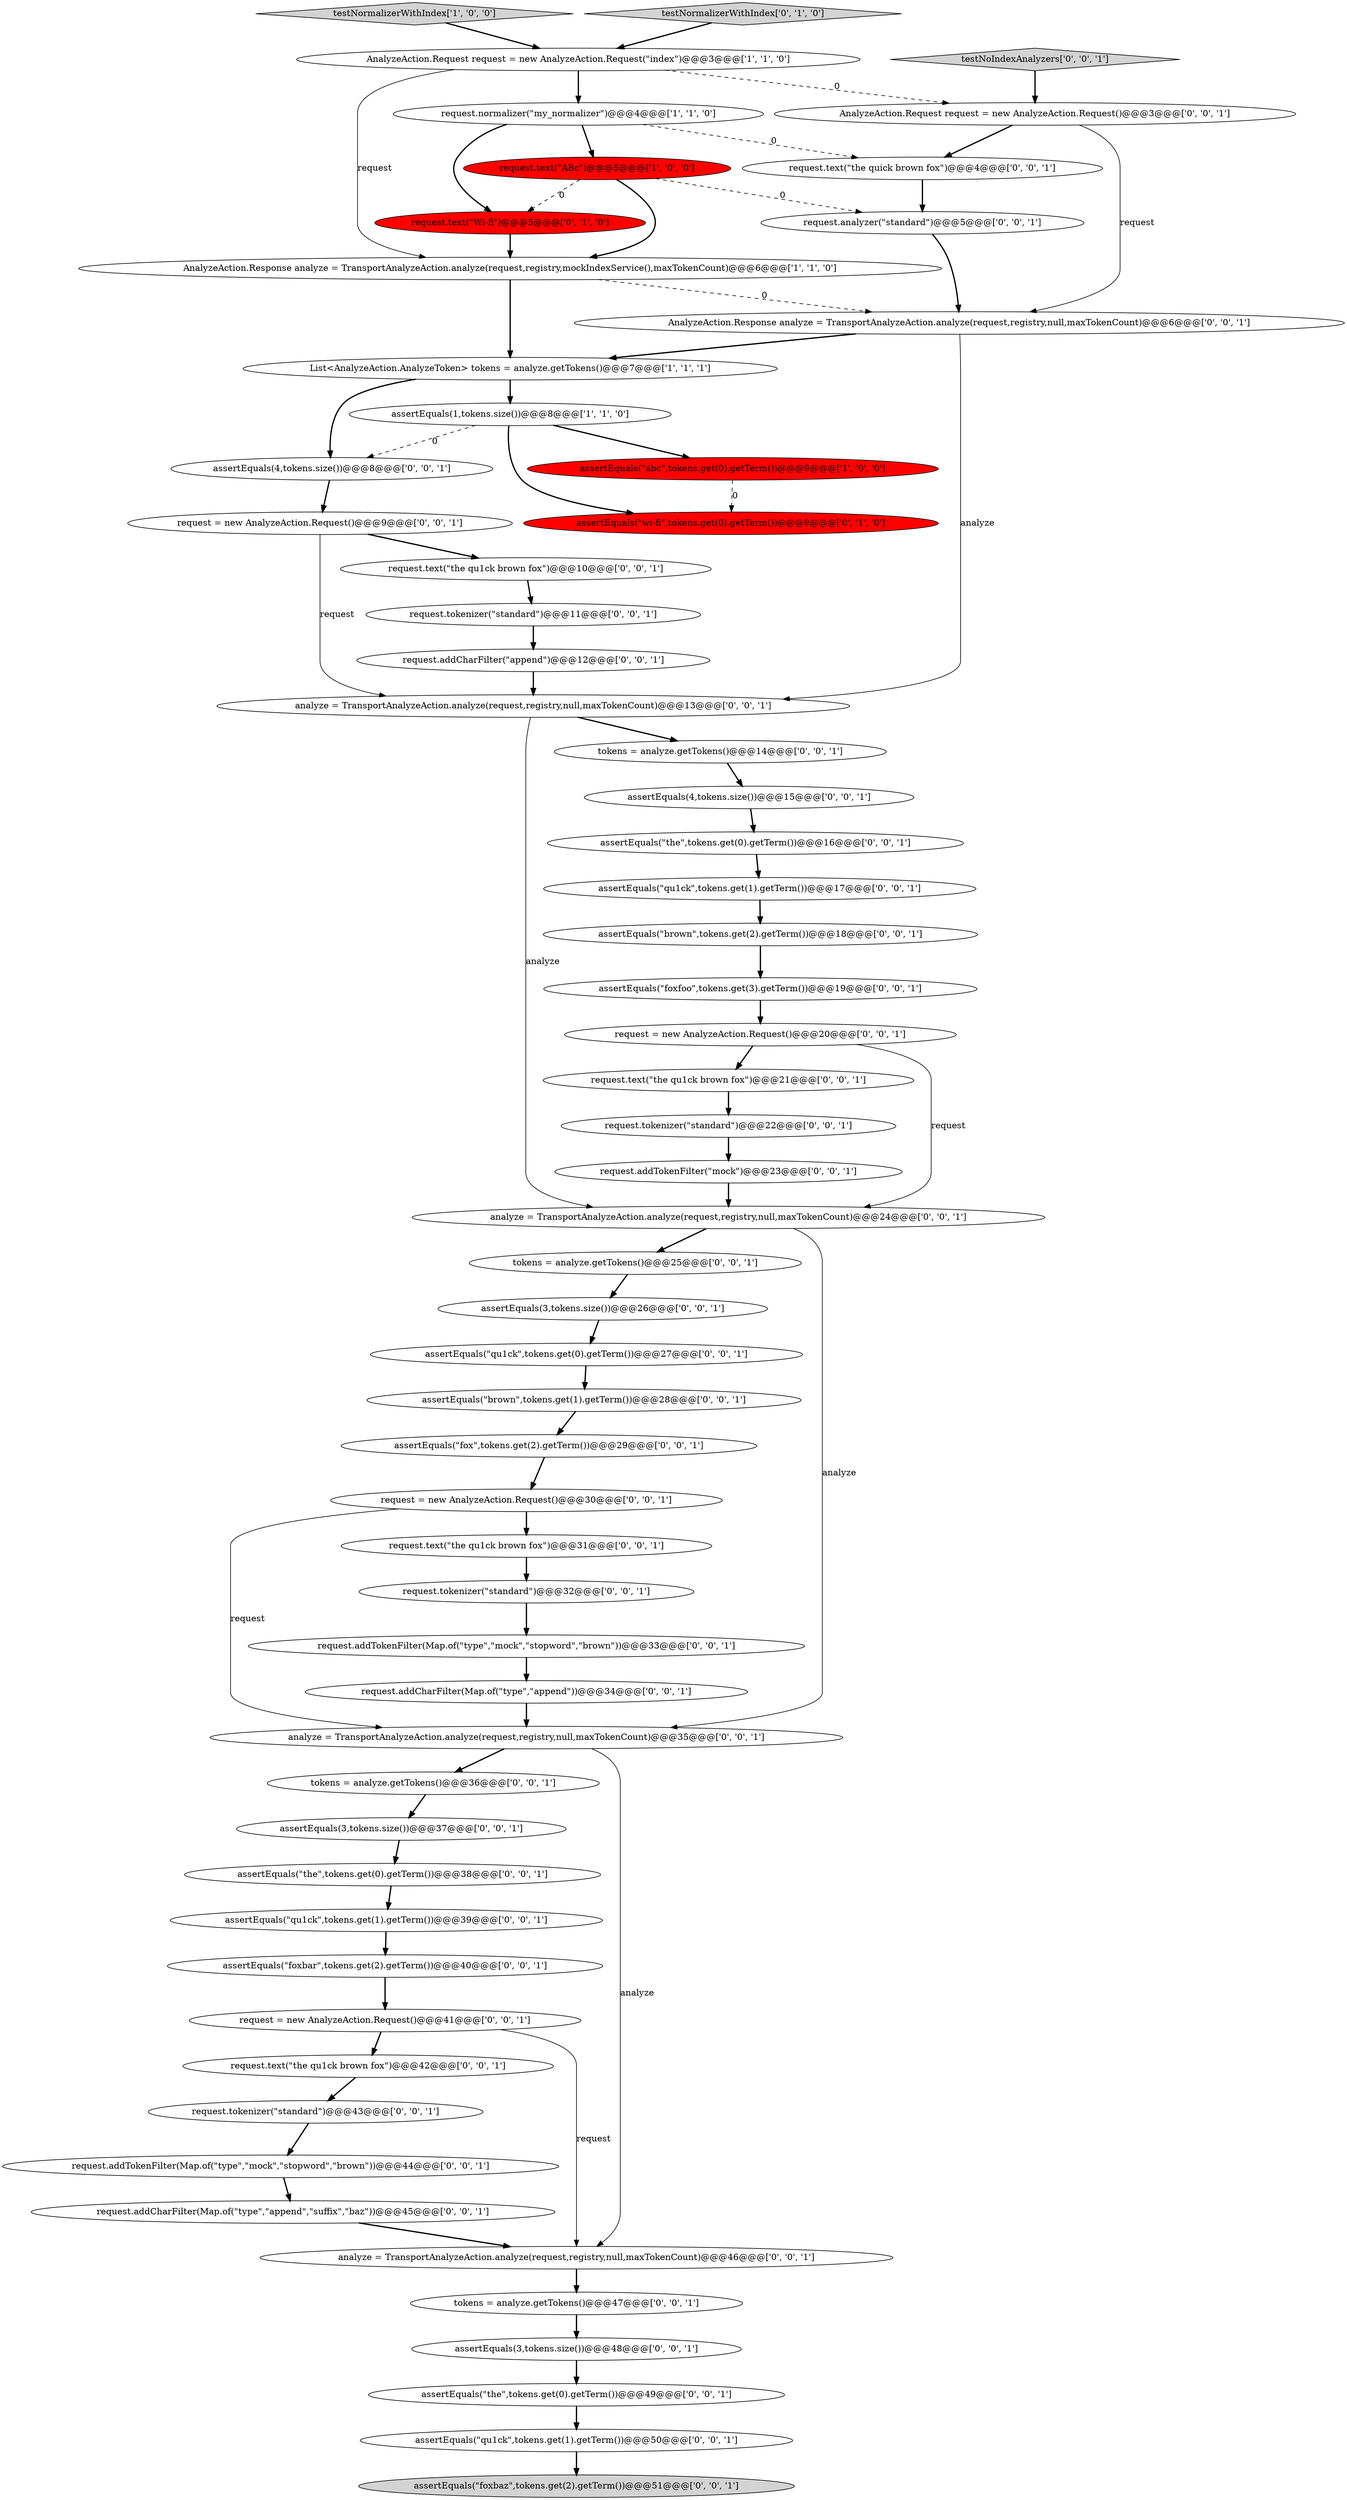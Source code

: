 digraph {
12 [style = filled, label = "AnalyzeAction.Request request = new AnalyzeAction.Request()@@@3@@@['0', '0', '1']", fillcolor = white, shape = ellipse image = "AAA0AAABBB3BBB"];
47 [style = filled, label = "assertEquals(\"foxbar\",tokens.get(2).getTerm())@@@40@@@['0', '0', '1']", fillcolor = white, shape = ellipse image = "AAA0AAABBB3BBB"];
53 [style = filled, label = "assertEquals(3,tokens.size())@@@37@@@['0', '0', '1']", fillcolor = white, shape = ellipse image = "AAA0AAABBB3BBB"];
33 [style = filled, label = "request.addCharFilter(Map.of(\"type\",\"append\"))@@@34@@@['0', '0', '1']", fillcolor = white, shape = ellipse image = "AAA0AAABBB3BBB"];
43 [style = filled, label = "request = new AnalyzeAction.Request()@@@30@@@['0', '0', '1']", fillcolor = white, shape = ellipse image = "AAA0AAABBB3BBB"];
18 [style = filled, label = "tokens = analyze.getTokens()@@@25@@@['0', '0', '1']", fillcolor = white, shape = ellipse image = "AAA0AAABBB3BBB"];
55 [style = filled, label = "analyze = TransportAnalyzeAction.analyze(request,registry,null,maxTokenCount)@@@13@@@['0', '0', '1']", fillcolor = white, shape = ellipse image = "AAA0AAABBB3BBB"];
38 [style = filled, label = "request = new AnalyzeAction.Request()@@@20@@@['0', '0', '1']", fillcolor = white, shape = ellipse image = "AAA0AAABBB3BBB"];
42 [style = filled, label = "request.tokenizer(\"standard\")@@@22@@@['0', '0', '1']", fillcolor = white, shape = ellipse image = "AAA0AAABBB3BBB"];
52 [style = filled, label = "assertEquals(\"brown\",tokens.get(1).getTerm())@@@28@@@['0', '0', '1']", fillcolor = white, shape = ellipse image = "AAA0AAABBB3BBB"];
44 [style = filled, label = "tokens = analyze.getTokens()@@@47@@@['0', '0', '1']", fillcolor = white, shape = ellipse image = "AAA0AAABBB3BBB"];
48 [style = filled, label = "analyze = TransportAnalyzeAction.analyze(request,registry,null,maxTokenCount)@@@46@@@['0', '0', '1']", fillcolor = white, shape = ellipse image = "AAA0AAABBB3BBB"];
41 [style = filled, label = "tokens = analyze.getTokens()@@@14@@@['0', '0', '1']", fillcolor = white, shape = ellipse image = "AAA0AAABBB3BBB"];
15 [style = filled, label = "request.text(\"the qu1ck brown fox\")@@@42@@@['0', '0', '1']", fillcolor = white, shape = ellipse image = "AAA0AAABBB3BBB"];
6 [style = filled, label = "request.text(\"ABc\")@@@5@@@['1', '0', '0']", fillcolor = red, shape = ellipse image = "AAA1AAABBB1BBB"];
5 [style = filled, label = "List<AnalyzeAction.AnalyzeToken> tokens = analyze.getTokens()@@@7@@@['1', '1', '1']", fillcolor = white, shape = ellipse image = "AAA0AAABBB1BBB"];
20 [style = filled, label = "request.text(\"the qu1ck brown fox\")@@@31@@@['0', '0', '1']", fillcolor = white, shape = ellipse image = "AAA0AAABBB3BBB"];
57 [style = filled, label = "assertEquals(\"the\",tokens.get(0).getTerm())@@@38@@@['0', '0', '1']", fillcolor = white, shape = ellipse image = "AAA0AAABBB3BBB"];
29 [style = filled, label = "request.tokenizer(\"standard\")@@@43@@@['0', '0', '1']", fillcolor = white, shape = ellipse image = "AAA0AAABBB3BBB"];
30 [style = filled, label = "AnalyzeAction.Response analyze = TransportAnalyzeAction.analyze(request,registry,null,maxTokenCount)@@@6@@@['0', '0', '1']", fillcolor = white, shape = ellipse image = "AAA0AAABBB3BBB"];
8 [style = filled, label = "request.text(\"Wi-fi\")@@@5@@@['0', '1', '0']", fillcolor = red, shape = ellipse image = "AAA1AAABBB2BBB"];
56 [style = filled, label = "request.addTokenFilter(\"mock\")@@@23@@@['0', '0', '1']", fillcolor = white, shape = ellipse image = "AAA0AAABBB3BBB"];
16 [style = filled, label = "testNoIndexAnalyzers['0', '0', '1']", fillcolor = lightgray, shape = diamond image = "AAA0AAABBB3BBB"];
2 [style = filled, label = "AnalyzeAction.Request request = new AnalyzeAction.Request(\"index\")@@@3@@@['1', '1', '0']", fillcolor = white, shape = ellipse image = "AAA0AAABBB1BBB"];
25 [style = filled, label = "assertEquals(\"foxfoo\",tokens.get(3).getTerm())@@@19@@@['0', '0', '1']", fillcolor = white, shape = ellipse image = "AAA0AAABBB3BBB"];
10 [style = filled, label = "assertEquals(\"wi-fi\",tokens.get(0).getTerm())@@@9@@@['0', '1', '0']", fillcolor = red, shape = ellipse image = "AAA1AAABBB2BBB"];
31 [style = filled, label = "assertEquals(\"fox\",tokens.get(2).getTerm())@@@29@@@['0', '0', '1']", fillcolor = white, shape = ellipse image = "AAA0AAABBB3BBB"];
51 [style = filled, label = "analyze = TransportAnalyzeAction.analyze(request,registry,null,maxTokenCount)@@@24@@@['0', '0', '1']", fillcolor = white, shape = ellipse image = "AAA0AAABBB3BBB"];
22 [style = filled, label = "request.tokenizer(\"standard\")@@@32@@@['0', '0', '1']", fillcolor = white, shape = ellipse image = "AAA0AAABBB3BBB"];
4 [style = filled, label = "testNormalizerWithIndex['1', '0', '0']", fillcolor = lightgray, shape = diamond image = "AAA0AAABBB1BBB"];
27 [style = filled, label = "request.text(\"the qu1ck brown fox\")@@@21@@@['0', '0', '1']", fillcolor = white, shape = ellipse image = "AAA0AAABBB3BBB"];
28 [style = filled, label = "request.text(\"the qu1ck brown fox\")@@@10@@@['0', '0', '1']", fillcolor = white, shape = ellipse image = "AAA0AAABBB3BBB"];
45 [style = filled, label = "request.addCharFilter(Map.of(\"type\",\"append\",\"suffix\",\"baz\"))@@@45@@@['0', '0', '1']", fillcolor = white, shape = ellipse image = "AAA0AAABBB3BBB"];
59 [style = filled, label = "request = new AnalyzeAction.Request()@@@9@@@['0', '0', '1']", fillcolor = white, shape = ellipse image = "AAA0AAABBB3BBB"];
37 [style = filled, label = "assertEquals(\"foxbaz\",tokens.get(2).getTerm())@@@51@@@['0', '0', '1']", fillcolor = lightgray, shape = ellipse image = "AAA0AAABBB3BBB"];
14 [style = filled, label = "assertEquals(\"qu1ck\",tokens.get(1).getTerm())@@@17@@@['0', '0', '1']", fillcolor = white, shape = ellipse image = "AAA0AAABBB3BBB"];
21 [style = filled, label = "tokens = analyze.getTokens()@@@36@@@['0', '0', '1']", fillcolor = white, shape = ellipse image = "AAA0AAABBB3BBB"];
19 [style = filled, label = "assertEquals(4,tokens.size())@@@8@@@['0', '0', '1']", fillcolor = white, shape = ellipse image = "AAA0AAABBB3BBB"];
13 [style = filled, label = "request.addCharFilter(\"append\")@@@12@@@['0', '0', '1']", fillcolor = white, shape = ellipse image = "AAA0AAABBB3BBB"];
9 [style = filled, label = "testNormalizerWithIndex['0', '1', '0']", fillcolor = lightgray, shape = diamond image = "AAA0AAABBB2BBB"];
54 [style = filled, label = "assertEquals(\"the\",tokens.get(0).getTerm())@@@49@@@['0', '0', '1']", fillcolor = white, shape = ellipse image = "AAA0AAABBB3BBB"];
49 [style = filled, label = "request.analyzer(\"standard\")@@@5@@@['0', '0', '1']", fillcolor = white, shape = ellipse image = "AAA0AAABBB3BBB"];
35 [style = filled, label = "request.addTokenFilter(Map.of(\"type\",\"mock\",\"stopword\",\"brown\"))@@@33@@@['0', '0', '1']", fillcolor = white, shape = ellipse image = "AAA0AAABBB3BBB"];
39 [style = filled, label = "analyze = TransportAnalyzeAction.analyze(request,registry,null,maxTokenCount)@@@35@@@['0', '0', '1']", fillcolor = white, shape = ellipse image = "AAA0AAABBB3BBB"];
17 [style = filled, label = "request.addTokenFilter(Map.of(\"type\",\"mock\",\"stopword\",\"brown\"))@@@44@@@['0', '0', '1']", fillcolor = white, shape = ellipse image = "AAA0AAABBB3BBB"];
11 [style = filled, label = "assertEquals(3,tokens.size())@@@26@@@['0', '0', '1']", fillcolor = white, shape = ellipse image = "AAA0AAABBB3BBB"];
32 [style = filled, label = "request.tokenizer(\"standard\")@@@11@@@['0', '0', '1']", fillcolor = white, shape = ellipse image = "AAA0AAABBB3BBB"];
50 [style = filled, label = "request.text(\"the quick brown fox\")@@@4@@@['0', '0', '1']", fillcolor = white, shape = ellipse image = "AAA0AAABBB3BBB"];
24 [style = filled, label = "assertEquals(\"qu1ck\",tokens.get(1).getTerm())@@@50@@@['0', '0', '1']", fillcolor = white, shape = ellipse image = "AAA0AAABBB3BBB"];
1 [style = filled, label = "AnalyzeAction.Response analyze = TransportAnalyzeAction.analyze(request,registry,mockIndexService(),maxTokenCount)@@@6@@@['1', '1', '0']", fillcolor = white, shape = ellipse image = "AAA0AAABBB1BBB"];
34 [style = filled, label = "request = new AnalyzeAction.Request()@@@41@@@['0', '0', '1']", fillcolor = white, shape = ellipse image = "AAA0AAABBB3BBB"];
40 [style = filled, label = "assertEquals(\"brown\",tokens.get(2).getTerm())@@@18@@@['0', '0', '1']", fillcolor = white, shape = ellipse image = "AAA0AAABBB3BBB"];
0 [style = filled, label = "request.normalizer(\"my_normalizer\")@@@4@@@['1', '1', '0']", fillcolor = white, shape = ellipse image = "AAA0AAABBB1BBB"];
26 [style = filled, label = "assertEquals(\"qu1ck\",tokens.get(0).getTerm())@@@27@@@['0', '0', '1']", fillcolor = white, shape = ellipse image = "AAA0AAABBB3BBB"];
46 [style = filled, label = "assertEquals(3,tokens.size())@@@48@@@['0', '0', '1']", fillcolor = white, shape = ellipse image = "AAA0AAABBB3BBB"];
58 [style = filled, label = "assertEquals(4,tokens.size())@@@15@@@['0', '0', '1']", fillcolor = white, shape = ellipse image = "AAA0AAABBB3BBB"];
23 [style = filled, label = "assertEquals(\"qu1ck\",tokens.get(1).getTerm())@@@39@@@['0', '0', '1']", fillcolor = white, shape = ellipse image = "AAA0AAABBB3BBB"];
36 [style = filled, label = "assertEquals(\"the\",tokens.get(0).getTerm())@@@16@@@['0', '0', '1']", fillcolor = white, shape = ellipse image = "AAA0AAABBB3BBB"];
7 [style = filled, label = "assertEquals(1,tokens.size())@@@8@@@['1', '1', '0']", fillcolor = white, shape = ellipse image = "AAA0AAABBB1BBB"];
3 [style = filled, label = "assertEquals(\"abc\",tokens.get(0).getTerm())@@@9@@@['1', '0', '0']", fillcolor = red, shape = ellipse image = "AAA1AAABBB1BBB"];
1->5 [style = bold, label=""];
58->36 [style = bold, label=""];
12->50 [style = bold, label=""];
43->39 [style = solid, label="request"];
29->17 [style = bold, label=""];
6->8 [style = dashed, label="0"];
55->41 [style = bold, label=""];
13->55 [style = bold, label=""];
0->6 [style = bold, label=""];
7->10 [style = bold, label=""];
9->2 [style = bold, label=""];
21->53 [style = bold, label=""];
53->57 [style = bold, label=""];
39->48 [style = solid, label="analyze"];
59->55 [style = solid, label="request"];
34->48 [style = solid, label="request"];
1->30 [style = dashed, label="0"];
18->11 [style = bold, label=""];
43->20 [style = bold, label=""];
35->33 [style = bold, label=""];
34->15 [style = bold, label=""];
40->25 [style = bold, label=""];
38->27 [style = bold, label=""];
17->45 [style = bold, label=""];
4->2 [style = bold, label=""];
48->44 [style = bold, label=""];
19->59 [style = bold, label=""];
36->14 [style = bold, label=""];
45->48 [style = bold, label=""];
51->39 [style = solid, label="analyze"];
50->49 [style = bold, label=""];
7->3 [style = bold, label=""];
28->32 [style = bold, label=""];
27->42 [style = bold, label=""];
56->51 [style = bold, label=""];
20->22 [style = bold, label=""];
2->1 [style = solid, label="request"];
6->49 [style = dashed, label="0"];
8->1 [style = bold, label=""];
6->1 [style = bold, label=""];
5->19 [style = bold, label=""];
26->52 [style = bold, label=""];
39->21 [style = bold, label=""];
57->23 [style = bold, label=""];
2->0 [style = bold, label=""];
44->46 [style = bold, label=""];
54->24 [style = bold, label=""];
12->30 [style = solid, label="request"];
2->12 [style = dashed, label="0"];
33->39 [style = bold, label=""];
46->54 [style = bold, label=""];
49->30 [style = bold, label=""];
30->5 [style = bold, label=""];
7->19 [style = dashed, label="0"];
42->56 [style = bold, label=""];
24->37 [style = bold, label=""];
0->8 [style = bold, label=""];
52->31 [style = bold, label=""];
51->18 [style = bold, label=""];
23->47 [style = bold, label=""];
55->51 [style = solid, label="analyze"];
31->43 [style = bold, label=""];
5->7 [style = bold, label=""];
30->55 [style = solid, label="analyze"];
3->10 [style = dashed, label="0"];
59->28 [style = bold, label=""];
47->34 [style = bold, label=""];
32->13 [style = bold, label=""];
41->58 [style = bold, label=""];
22->35 [style = bold, label=""];
0->50 [style = dashed, label="0"];
16->12 [style = bold, label=""];
38->51 [style = solid, label="request"];
14->40 [style = bold, label=""];
15->29 [style = bold, label=""];
11->26 [style = bold, label=""];
25->38 [style = bold, label=""];
}
